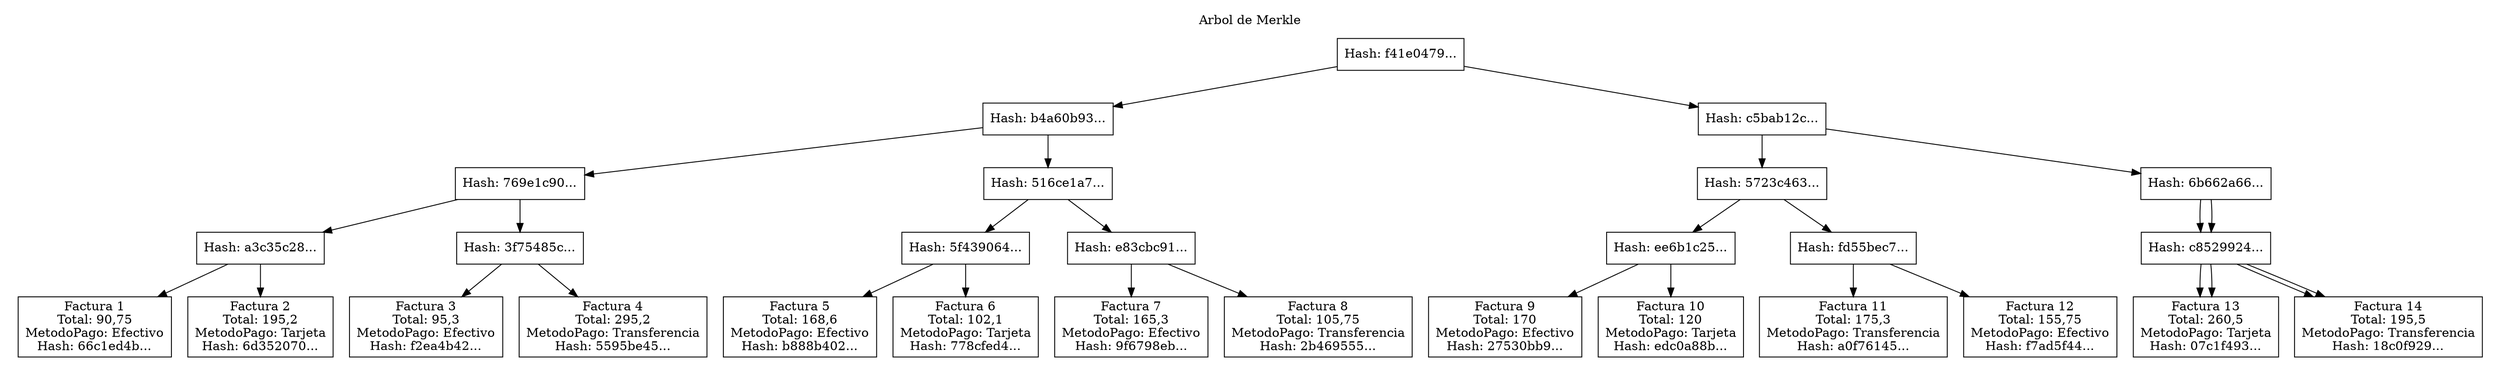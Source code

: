 digraph Merkle{
	node [shape=record];
	graph[pencolor=transparent];
	subgraph cluster_0{
		label = "Arbol de Merkle";
		node0 [label=		"Hash: f41e0479..."];
		node0 -> node1		node1 [label=		"Hash: b4a60b93..."];
		node1 -> node2		node2 [label=		"Hash: 769e1c90..."];
		node2 -> node3		node3 [label=		"Hash: a3c35c28..."];
		node3 -> node4		node4 [label=		"Factura 1\nTotal: 90,75\nMetodoPago: Efectivo\nHash: 66c1ed4b..."];
		node3 -> node5		node5 [label=		"Factura 2\nTotal: 195,2\nMetodoPago: Tarjeta\nHash: 6d352070..."];
		node2 -> node6		node6 [label=		"Hash: 3f75485c..."];
		node6 -> node7		node7 [label=		"Factura 3\nTotal: 95,3\nMetodoPago: Efectivo\nHash: f2ea4b42..."];
		node6 -> node8		node8 [label=		"Factura 4\nTotal: 295,2\nMetodoPago: Transferencia\nHash: 5595be45..."];
		node1 -> node9		node9 [label=		"Hash: 516ce1a7..."];
		node9 -> node10		node10 [label=		"Hash: 5f439064..."];
		node10 -> node11		node11 [label=		"Factura 5\nTotal: 168,6\nMetodoPago: Efectivo\nHash: b888b402..."];
		node10 -> node12		node12 [label=		"Factura 6\nTotal: 102,1\nMetodoPago: Tarjeta\nHash: 778cfed4..."];
		node9 -> node13		node13 [label=		"Hash: e83cbc91..."];
		node13 -> node14		node14 [label=		"Factura 7\nTotal: 165,3\nMetodoPago: Efectivo\nHash: 9f6798eb..."];
		node13 -> node15		node15 [label=		"Factura 8\nTotal: 105,75\nMetodoPago: Transferencia\nHash: 2b469555..."];
		node0 -> node16		node16 [label=		"Hash: c5bab12c..."];
		node16 -> node17		node17 [label=		"Hash: 5723c463..."];
		node17 -> node18		node18 [label=		"Hash: ee6b1c25..."];
		node18 -> node19		node19 [label=		"Factura 9\nTotal: 170\nMetodoPago: Efectivo\nHash: 27530bb9..."];
		node18 -> node20		node20 [label=		"Factura 10\nTotal: 120\nMetodoPago: Tarjeta\nHash: edc0a88b..."];
		node17 -> node21		node21 [label=		"Hash: fd55bec7..."];
		node21 -> node22		node22 [label=		"Factura 11\nTotal: 175,3\nMetodoPago: Transferencia\nHash: a0f76145..."];
		node21 -> node23		node23 [label=		"Factura 12\nTotal: 155,75\nMetodoPago: Efectivo\nHash: f7ad5f44..."];
		node16 -> node24		node24 [label=		"Hash: 6b662a66..."];
		node24 -> node25		node25 [label=		"Hash: c8529924..."];
		node25 -> node26		node26 [label=		"Factura 13\nTotal: 260,5\nMetodoPago: Tarjeta\nHash: 07c1f493..."];
		node25 -> node27		node27 [label=		"Factura 14\nTotal: 195,5\nMetodoPago: Transferencia\nHash: 18c0f929..."];
		node24 -> node25		node25 [label=		"Hash: c8529924..."];
		node25 -> node26		node26 [label=		"Factura 13\nTotal: 260,5\nMetodoPago: Tarjeta\nHash: 07c1f493..."];
		node25 -> node27		node27 [label=		"Factura 14\nTotal: 195,5\nMetodoPago: Transferencia\nHash: 18c0f929..."];
		}
}
